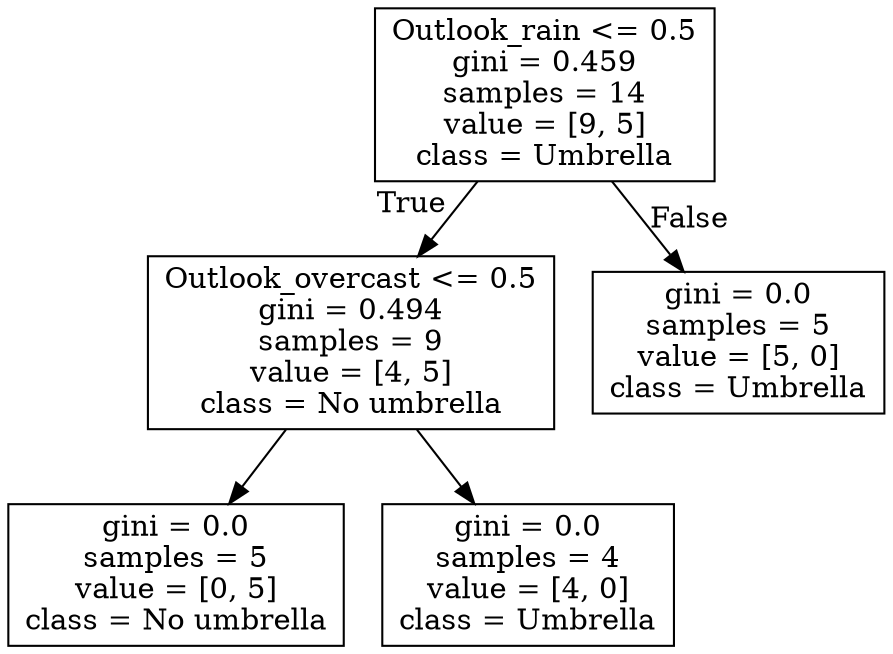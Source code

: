 digraph Tree {
node [shape=box] ;
0 [label="Outlook_rain <= 0.5\ngini = 0.459\nsamples = 14\nvalue = [9, 5]\nclass = Umbrella"] ;
1 [label="Outlook_overcast <= 0.5\ngini = 0.494\nsamples = 9\nvalue = [4, 5]\nclass = No umbrella"] ;
0 -> 1 [labeldistance=2.5, labelangle=45, headlabel="True"] ;
2 [label="gini = 0.0\nsamples = 5\nvalue = [0, 5]\nclass = No umbrella"] ;
1 -> 2 ;
3 [label="gini = 0.0\nsamples = 4\nvalue = [4, 0]\nclass = Umbrella"] ;
1 -> 3 ;
4 [label="gini = 0.0\nsamples = 5\nvalue = [5, 0]\nclass = Umbrella"] ;
0 -> 4 [labeldistance=2.5, labelangle=-45, headlabel="False"] ;
}